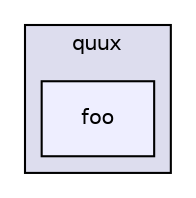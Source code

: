 digraph "gulp-src/node_modules/gulp/node_modules/liftoff/node_modules/resolve/test/resolver/quux/foo" {
  compound=true
  node [ fontsize="10", fontname="Helvetica"];
  edge [ labelfontsize="10", labelfontname="Helvetica"];
  subgraph clusterdir_591bed0f9bdc1ee6fb2d2c5712b7d495 {
    graph [ bgcolor="#ddddee", pencolor="black", label="quux" fontname="Helvetica", fontsize="10", URL="dir_591bed0f9bdc1ee6fb2d2c5712b7d495.html"]
  dir_46e8e01b9a53a7c4e0285733680428c8 [shape=box, label="foo", style="filled", fillcolor="#eeeeff", pencolor="black", URL="dir_46e8e01b9a53a7c4e0285733680428c8.html"];
  }
}
